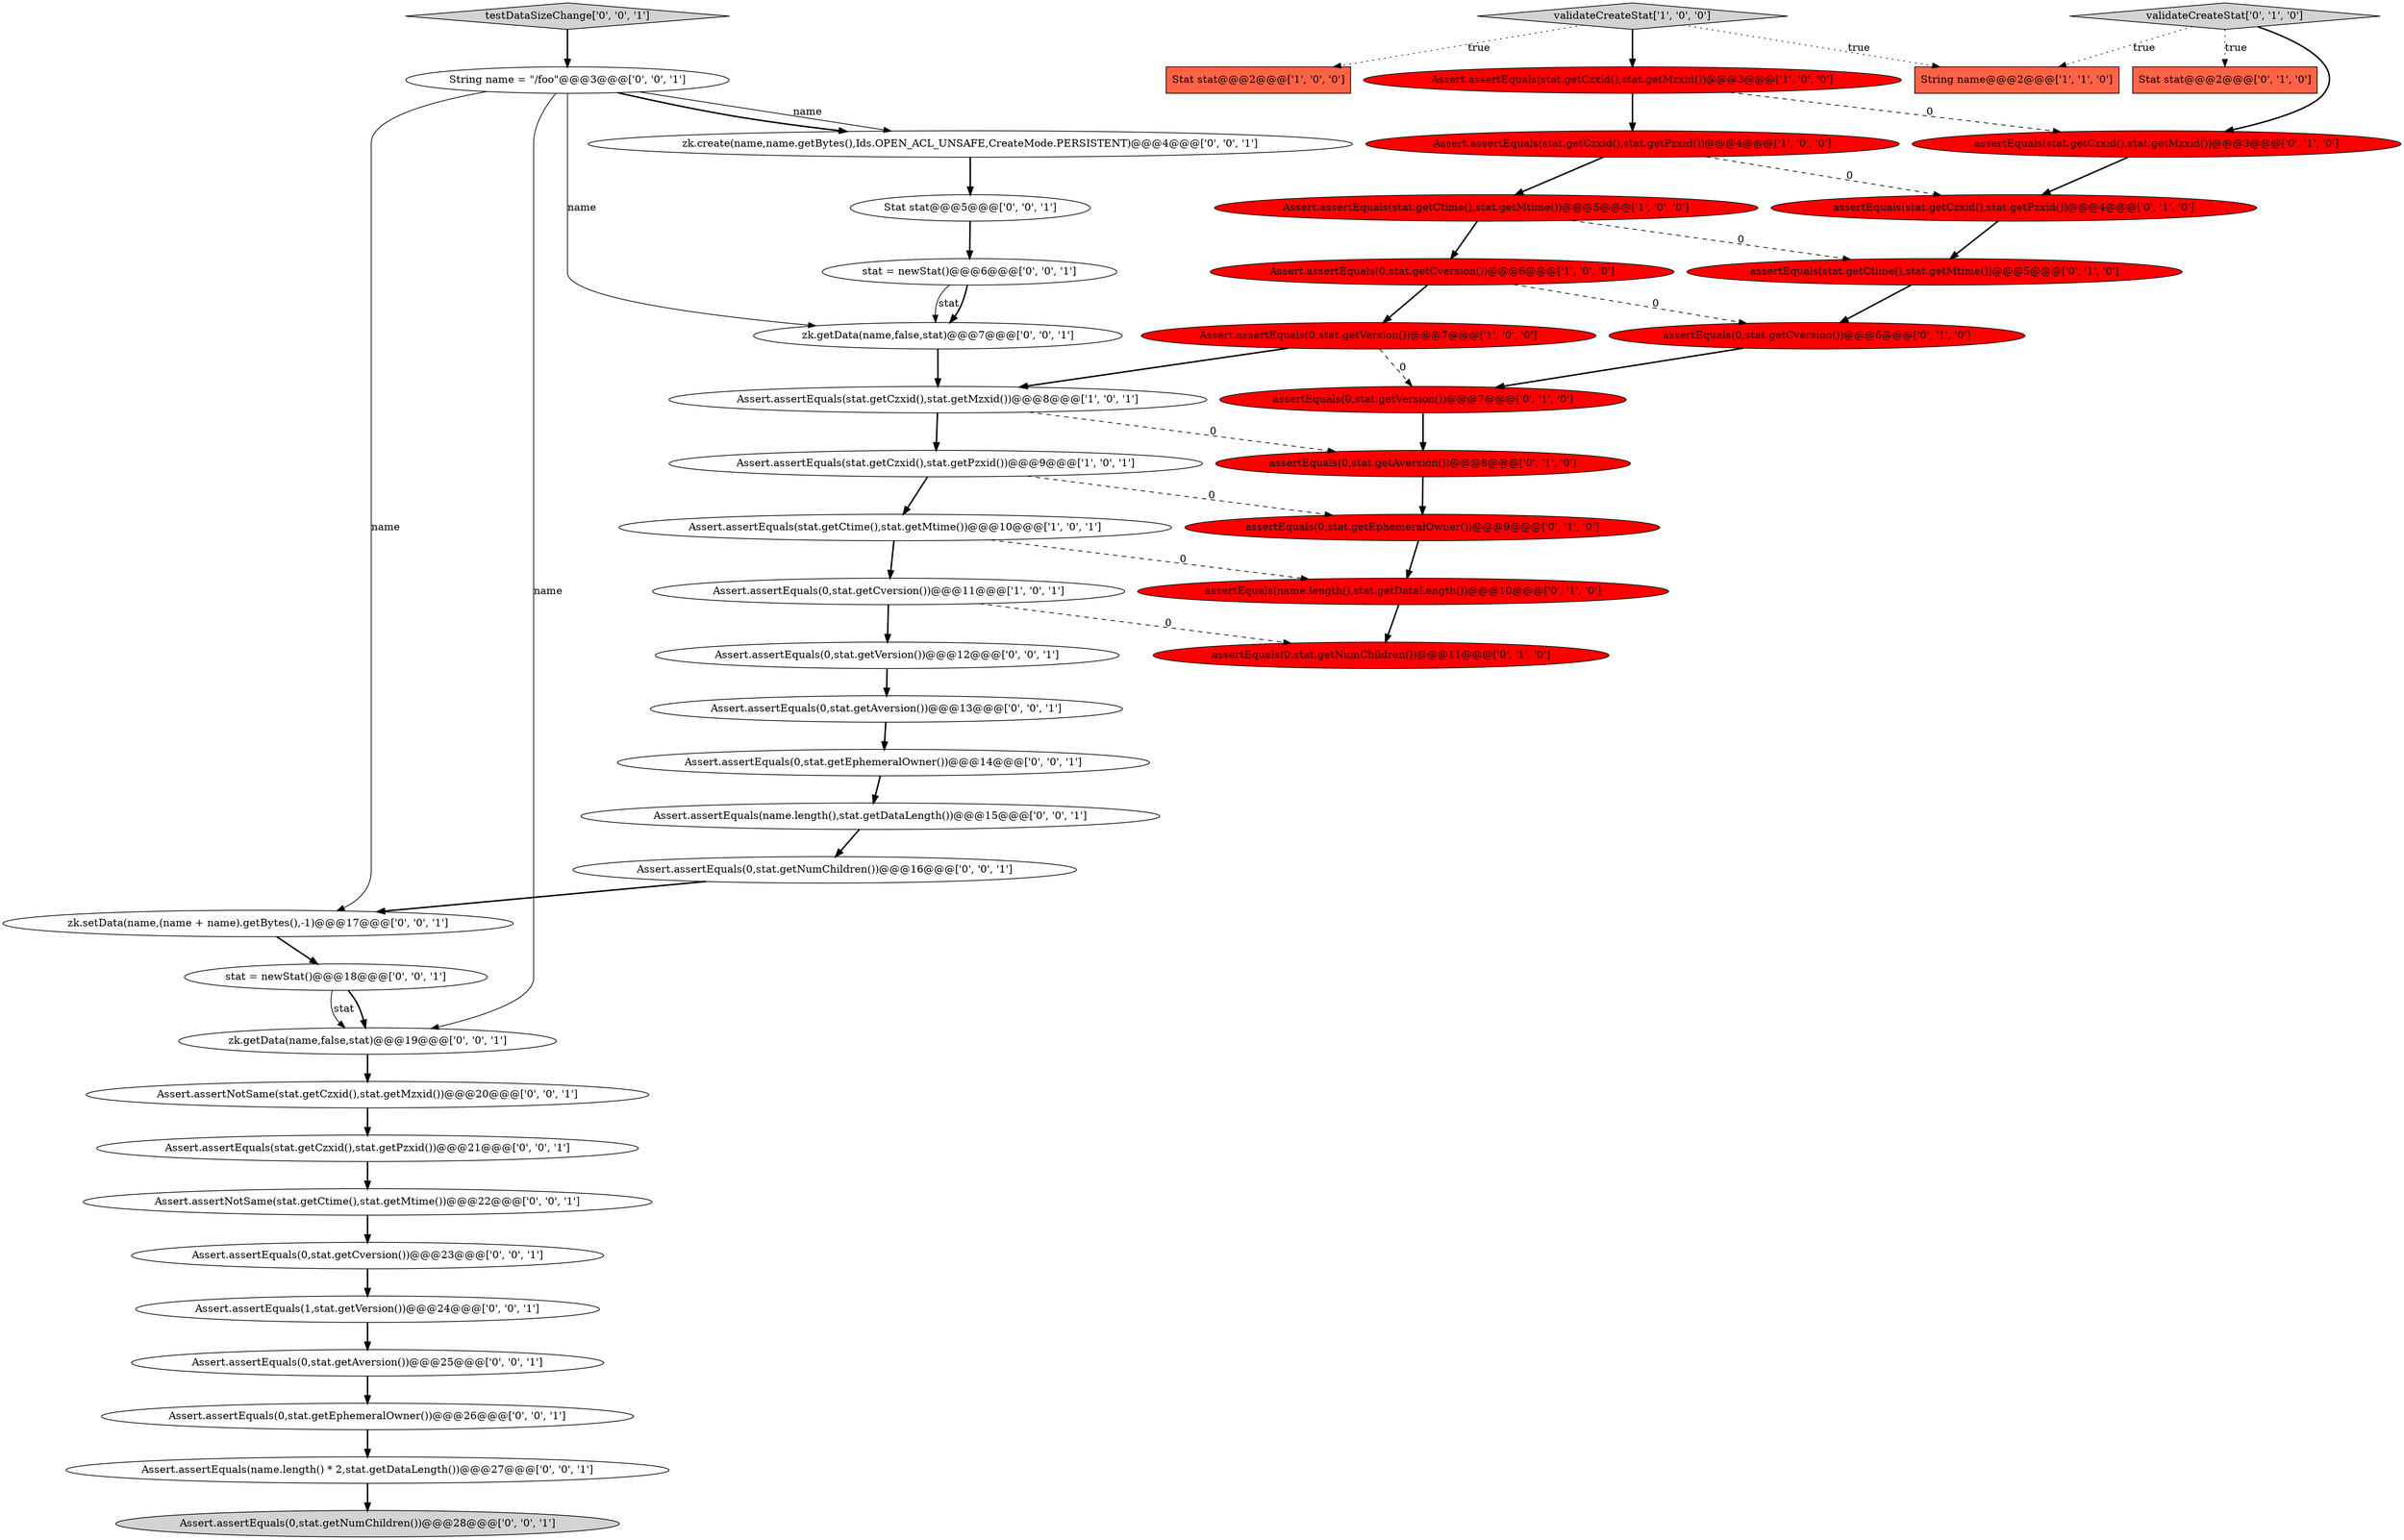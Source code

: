 digraph {
2 [style = filled, label = "Assert.assertEquals(0,stat.getCversion())@@@6@@@['1', '0', '0']", fillcolor = red, shape = ellipse image = "AAA1AAABBB1BBB"];
43 [style = filled, label = "Assert.assertEquals(0,stat.getCversion())@@@23@@@['0', '0', '1']", fillcolor = white, shape = ellipse image = "AAA0AAABBB3BBB"];
11 [style = filled, label = "Assert.assertEquals(stat.getCzxid(),stat.getPzxid())@@@4@@@['1', '0', '0']", fillcolor = red, shape = ellipse image = "AAA1AAABBB1BBB"];
44 [style = filled, label = "stat = newStat()@@@18@@@['0', '0', '1']", fillcolor = white, shape = ellipse image = "AAA0AAABBB3BBB"];
30 [style = filled, label = "Assert.assertEquals(name.length() * 2,stat.getDataLength())@@@27@@@['0', '0', '1']", fillcolor = white, shape = ellipse image = "AAA0AAABBB3BBB"];
12 [style = filled, label = "assertEquals(0,stat.getAversion())@@@8@@@['0', '1', '0']", fillcolor = red, shape = ellipse image = "AAA1AAABBB2BBB"];
37 [style = filled, label = "stat = newStat()@@@6@@@['0', '0', '1']", fillcolor = white, shape = ellipse image = "AAA0AAABBB3BBB"];
14 [style = filled, label = "assertEquals(stat.getCzxid(),stat.getPzxid())@@@4@@@['0', '1', '0']", fillcolor = red, shape = ellipse image = "AAA1AAABBB2BBB"];
31 [style = filled, label = "Assert.assertEquals(1,stat.getVersion())@@@24@@@['0', '0', '1']", fillcolor = white, shape = ellipse image = "AAA0AAABBB3BBB"];
38 [style = filled, label = "String name = \"/foo\"@@@3@@@['0', '0', '1']", fillcolor = white, shape = ellipse image = "AAA0AAABBB3BBB"];
4 [style = filled, label = "Assert.assertEquals(stat.getCzxid(),stat.getPzxid())@@@9@@@['1', '0', '1']", fillcolor = white, shape = ellipse image = "AAA0AAABBB1BBB"];
22 [style = filled, label = "assertEquals(0,stat.getNumChildren())@@@11@@@['0', '1', '0']", fillcolor = red, shape = ellipse image = "AAA1AAABBB2BBB"];
42 [style = filled, label = "Assert.assertEquals(0,stat.getNumChildren())@@@16@@@['0', '0', '1']", fillcolor = white, shape = ellipse image = "AAA0AAABBB3BBB"];
40 [style = filled, label = "Assert.assertEquals(0,stat.getEphemeralOwner())@@@14@@@['0', '0', '1']", fillcolor = white, shape = ellipse image = "AAA0AAABBB3BBB"];
26 [style = filled, label = "testDataSizeChange['0', '0', '1']", fillcolor = lightgray, shape = diamond image = "AAA0AAABBB3BBB"];
19 [style = filled, label = "assertEquals(0,stat.getVersion())@@@7@@@['0', '1', '0']", fillcolor = red, shape = ellipse image = "AAA1AAABBB2BBB"];
9 [style = filled, label = "Assert.assertEquals(stat.getCzxid(),stat.getMzxid())@@@8@@@['1', '0', '1']", fillcolor = white, shape = ellipse image = "AAA0AAABBB1BBB"];
28 [style = filled, label = "Assert.assertEquals(0,stat.getNumChildren())@@@28@@@['0', '0', '1']", fillcolor = lightgray, shape = ellipse image = "AAA0AAABBB3BBB"];
10 [style = filled, label = "String name@@@2@@@['1', '1', '0']", fillcolor = tomato, shape = box image = "AAA0AAABBB1BBB"];
5 [style = filled, label = "Assert.assertEquals(stat.getCzxid(),stat.getMzxid())@@@3@@@['1', '0', '0']", fillcolor = red, shape = ellipse image = "AAA1AAABBB1BBB"];
17 [style = filled, label = "assertEquals(name.length(),stat.getDataLength())@@@10@@@['0', '1', '0']", fillcolor = red, shape = ellipse image = "AAA1AAABBB2BBB"];
27 [style = filled, label = "Stat stat@@@5@@@['0', '0', '1']", fillcolor = white, shape = ellipse image = "AAA0AAABBB3BBB"];
6 [style = filled, label = "Assert.assertEquals(stat.getCtime(),stat.getMtime())@@@5@@@['1', '0', '0']", fillcolor = red, shape = ellipse image = "AAA1AAABBB1BBB"];
1 [style = filled, label = "Assert.assertEquals(stat.getCtime(),stat.getMtime())@@@10@@@['1', '0', '1']", fillcolor = white, shape = ellipse image = "AAA0AAABBB1BBB"];
20 [style = filled, label = "assertEquals(stat.getCtime(),stat.getMtime())@@@5@@@['0', '1', '0']", fillcolor = red, shape = ellipse image = "AAA1AAABBB2BBB"];
13 [style = filled, label = "assertEquals(0,stat.getEphemeralOwner())@@@9@@@['0', '1', '0']", fillcolor = red, shape = ellipse image = "AAA1AAABBB2BBB"];
24 [style = filled, label = "Assert.assertEquals(name.length(),stat.getDataLength())@@@15@@@['0', '0', '1']", fillcolor = white, shape = ellipse image = "AAA0AAABBB3BBB"];
18 [style = filled, label = "assertEquals(0,stat.getCversion())@@@6@@@['0', '1', '0']", fillcolor = red, shape = ellipse image = "AAA1AAABBB2BBB"];
45 [style = filled, label = "Assert.assertEquals(0,stat.getAversion())@@@25@@@['0', '0', '1']", fillcolor = white, shape = ellipse image = "AAA0AAABBB3BBB"];
29 [style = filled, label = "Assert.assertEquals(0,stat.getAversion())@@@13@@@['0', '0', '1']", fillcolor = white, shape = ellipse image = "AAA0AAABBB3BBB"];
39 [style = filled, label = "zk.getData(name,false,stat)@@@19@@@['0', '0', '1']", fillcolor = white, shape = ellipse image = "AAA0AAABBB3BBB"];
0 [style = filled, label = "Assert.assertEquals(0,stat.getVersion())@@@7@@@['1', '0', '0']", fillcolor = red, shape = ellipse image = "AAA1AAABBB1BBB"];
41 [style = filled, label = "Assert.assertEquals(stat.getCzxid(),stat.getPzxid())@@@21@@@['0', '0', '1']", fillcolor = white, shape = ellipse image = "AAA0AAABBB3BBB"];
15 [style = filled, label = "validateCreateStat['0', '1', '0']", fillcolor = lightgray, shape = diamond image = "AAA0AAABBB2BBB"];
21 [style = filled, label = "assertEquals(stat.getCzxid(),stat.getMzxid())@@@3@@@['0', '1', '0']", fillcolor = red, shape = ellipse image = "AAA1AAABBB2BBB"];
3 [style = filled, label = "Assert.assertEquals(0,stat.getCversion())@@@11@@@['1', '0', '1']", fillcolor = white, shape = ellipse image = "AAA0AAABBB1BBB"];
23 [style = filled, label = "Assert.assertEquals(0,stat.getVersion())@@@12@@@['0', '0', '1']", fillcolor = white, shape = ellipse image = "AAA0AAABBB3BBB"];
32 [style = filled, label = "Assert.assertEquals(0,stat.getEphemeralOwner())@@@26@@@['0', '0', '1']", fillcolor = white, shape = ellipse image = "AAA0AAABBB3BBB"];
25 [style = filled, label = "Assert.assertNotSame(stat.getCzxid(),stat.getMzxid())@@@20@@@['0', '0', '1']", fillcolor = white, shape = ellipse image = "AAA0AAABBB3BBB"];
33 [style = filled, label = "zk.setData(name,(name + name).getBytes(),-1)@@@17@@@['0', '0', '1']", fillcolor = white, shape = ellipse image = "AAA0AAABBB3BBB"];
35 [style = filled, label = "zk.create(name,name.getBytes(),Ids.OPEN_ACL_UNSAFE,CreateMode.PERSISTENT)@@@4@@@['0', '0', '1']", fillcolor = white, shape = ellipse image = "AAA0AAABBB3BBB"];
36 [style = filled, label = "zk.getData(name,false,stat)@@@7@@@['0', '0', '1']", fillcolor = white, shape = ellipse image = "AAA0AAABBB3BBB"];
8 [style = filled, label = "validateCreateStat['1', '0', '0']", fillcolor = lightgray, shape = diamond image = "AAA0AAABBB1BBB"];
34 [style = filled, label = "Assert.assertNotSame(stat.getCtime(),stat.getMtime())@@@22@@@['0', '0', '1']", fillcolor = white, shape = ellipse image = "AAA0AAABBB3BBB"];
7 [style = filled, label = "Stat stat@@@2@@@['1', '0', '0']", fillcolor = tomato, shape = box image = "AAA0AAABBB1BBB"];
16 [style = filled, label = "Stat stat@@@2@@@['0', '1', '0']", fillcolor = tomato, shape = box image = "AAA0AAABBB2BBB"];
0->9 [style = bold, label=""];
35->27 [style = bold, label=""];
37->36 [style = solid, label="stat"];
36->9 [style = bold, label=""];
24->42 [style = bold, label=""];
37->36 [style = bold, label=""];
19->12 [style = bold, label=""];
6->20 [style = dashed, label="0"];
15->21 [style = bold, label=""];
25->41 [style = bold, label=""];
0->19 [style = dashed, label="0"];
9->4 [style = bold, label=""];
11->6 [style = bold, label=""];
1->3 [style = bold, label=""];
18->19 [style = bold, label=""];
45->32 [style = bold, label=""];
8->7 [style = dotted, label="true"];
42->33 [style = bold, label=""];
15->10 [style = dotted, label="true"];
3->22 [style = dashed, label="0"];
8->10 [style = dotted, label="true"];
15->16 [style = dotted, label="true"];
17->22 [style = bold, label=""];
44->39 [style = bold, label=""];
32->30 [style = bold, label=""];
6->2 [style = bold, label=""];
23->29 [style = bold, label=""];
20->18 [style = bold, label=""];
26->38 [style = bold, label=""];
12->13 [style = bold, label=""];
38->35 [style = solid, label="name"];
13->17 [style = bold, label=""];
27->37 [style = bold, label=""];
3->23 [style = bold, label=""];
2->0 [style = bold, label=""];
38->36 [style = solid, label="name"];
30->28 [style = bold, label=""];
1->17 [style = dashed, label="0"];
8->5 [style = bold, label=""];
11->14 [style = dashed, label="0"];
44->39 [style = solid, label="stat"];
2->18 [style = dashed, label="0"];
5->21 [style = dashed, label="0"];
38->39 [style = solid, label="name"];
29->40 [style = bold, label=""];
40->24 [style = bold, label=""];
5->11 [style = bold, label=""];
4->1 [style = bold, label=""];
9->12 [style = dashed, label="0"];
39->25 [style = bold, label=""];
38->33 [style = solid, label="name"];
4->13 [style = dashed, label="0"];
38->35 [style = bold, label=""];
34->43 [style = bold, label=""];
33->44 [style = bold, label=""];
31->45 [style = bold, label=""];
41->34 [style = bold, label=""];
14->20 [style = bold, label=""];
43->31 [style = bold, label=""];
21->14 [style = bold, label=""];
}
